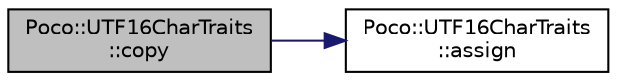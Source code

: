 digraph "Poco::UTF16CharTraits::copy"
{
 // LATEX_PDF_SIZE
  edge [fontname="Helvetica",fontsize="10",labelfontname="Helvetica",labelfontsize="10"];
  node [fontname="Helvetica",fontsize="10",shape=record];
  rankdir="LR";
  Node1 [label="Poco::UTF16CharTraits\l::copy",height=0.2,width=0.4,color="black", fillcolor="grey75", style="filled", fontcolor="black",tooltip=" "];
  Node1 -> Node2 [color="midnightblue",fontsize="10",style="solid",fontname="Helvetica"];
  Node2 [label="Poco::UTF16CharTraits\l::assign",height=0.2,width=0.4,color="black", fillcolor="white", style="filled",URL="$structPoco_1_1UTF16CharTraits.html#af0e0b31ba3cdca01fd660102f1eba38f",tooltip=" "];
}
